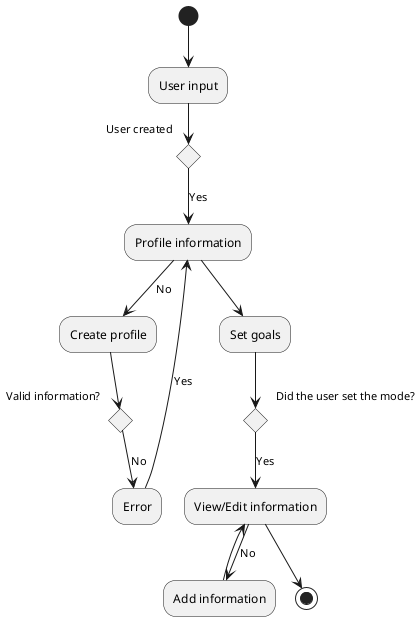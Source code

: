 @startuml
(*) --> "User input"
If "User created"
--> [Yes] "Profile information"
--> [No] "Create profile"

If "Valid information?"
--> [No] "Error"
--> [Yes] "Profile information"

"Profile information" --> "Set goals"
If "Did the user set the mode?"
--> [Yes] "View/Edit information"
--> [No] "Add information"

"Add information" --> "View/Edit information"
"View/Edit information" --> (*)
@enduml
